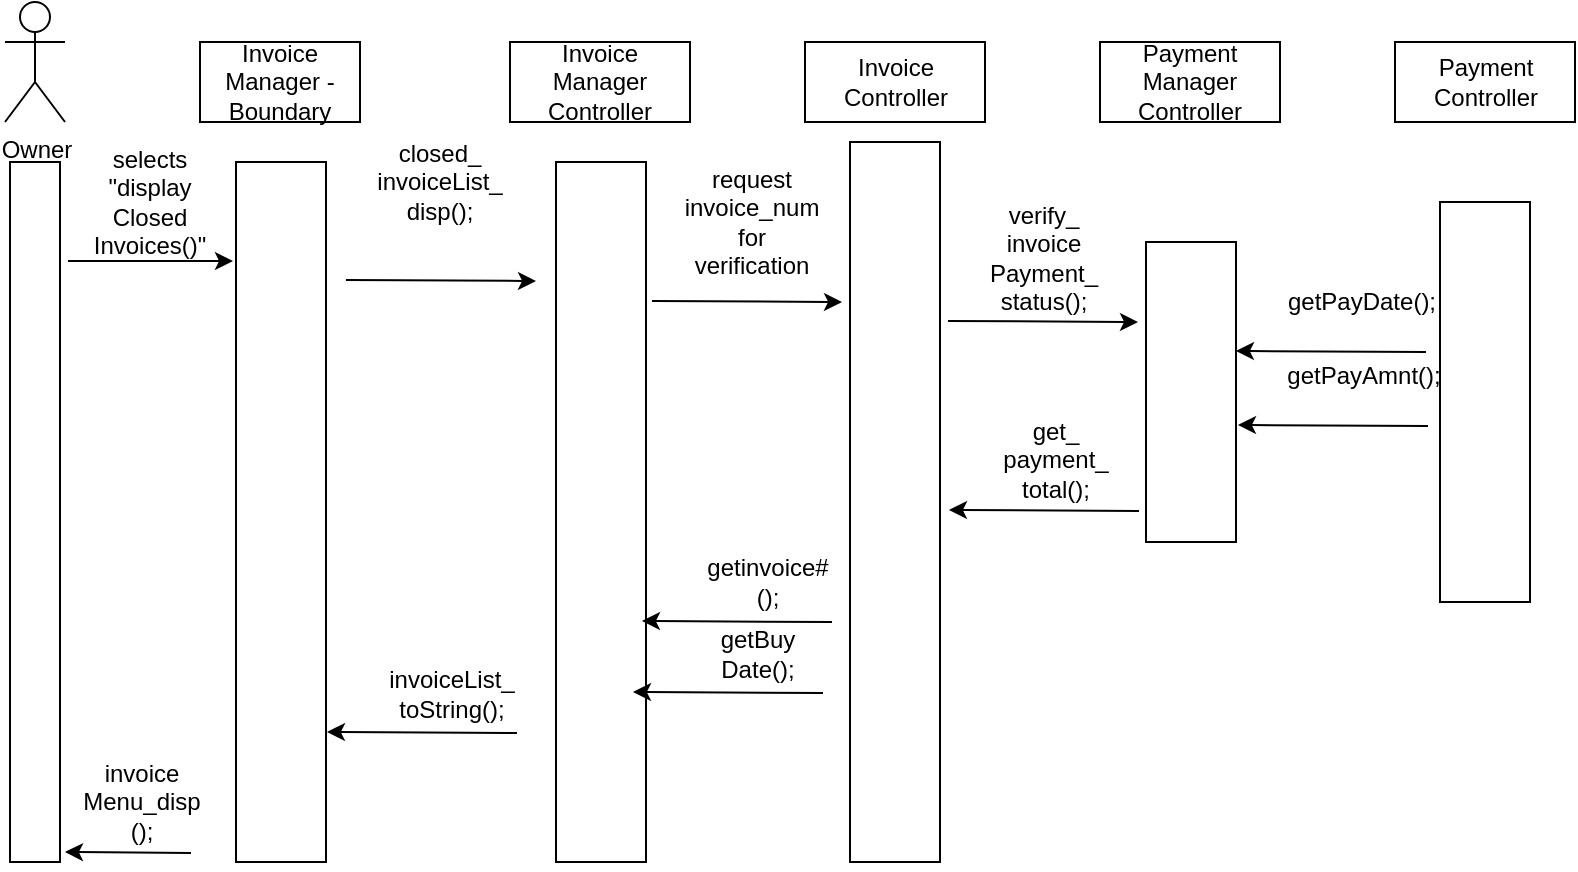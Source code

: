 <mxfile version="12.1.2" type="device" pages="1"><diagram id="P0AJ_tKeIYmWpB_PJLQ7" name="Page-1"><mxGraphModel dx="768" dy="405" grid="1" gridSize="10" guides="1" tooltips="1" connect="1" arrows="1" fold="1" page="1" pageScale="1" pageWidth="850" pageHeight="1100" math="0" shadow="0"><root><mxCell id="0"/><mxCell id="1" parent="0"/><mxCell id="lyzOT3NYY4EelGHXuprh-1" value="Owner" style="shape=umlActor;verticalLabelPosition=bottom;labelBackgroundColor=#ffffff;verticalAlign=top;html=1;outlineConnect=0;" parent="1" vertex="1"><mxGeometry x="27.5" y="10" width="30" height="60" as="geometry"/></mxCell><mxCell id="lyzOT3NYY4EelGHXuprh-3" value="Invoice Manager - Boundary" style="rounded=0;whiteSpace=wrap;html=1;" parent="1" vertex="1"><mxGeometry x="125" y="30" width="80" height="40" as="geometry"/></mxCell><mxCell id="lyzOT3NYY4EelGHXuprh-10" value="" style="endArrow=none;dashed=1;html=1;" parent="1" source="lyzOT3NYY4EelGHXuprh-21" edge="1"><mxGeometry width="50" height="50" relative="1" as="geometry"><mxPoint x="44.5" y="460" as="sourcePoint"/><mxPoint x="44.5" y="90" as="targetPoint"/></mxGeometry></mxCell><mxCell id="lyzOT3NYY4EelGHXuprh-21" value="" style="rounded=0;whiteSpace=wrap;html=1;" parent="1" vertex="1"><mxGeometry x="30" y="90" width="25" height="350" as="geometry"/></mxCell><mxCell id="lyzOT3NYY4EelGHXuprh-27" value="" style="rounded=0;whiteSpace=wrap;html=1;" parent="1" vertex="1"><mxGeometry x="143" y="90" width="45" height="350" as="geometry"/></mxCell><mxCell id="2L0ndJAzQF1lnuj0nKCO-2" value="Invoice Manager Controller" style="rounded=0;whiteSpace=wrap;html=1;" parent="1" vertex="1"><mxGeometry x="280" y="30" width="90" height="40" as="geometry"/></mxCell><mxCell id="2L0ndJAzQF1lnuj0nKCO-22" value="Invoice Controller" style="rounded=0;whiteSpace=wrap;html=1;" parent="1" vertex="1"><mxGeometry x="427.5" y="30" width="90" height="40" as="geometry"/></mxCell><mxCell id="2L0ndJAzQF1lnuj0nKCO-101" value="" style="endArrow=classic;html=1;" parent="1" edge="1"><mxGeometry width="50" height="50" relative="1" as="geometry"><mxPoint x="58.983" y="139.5" as="sourcePoint"/><mxPoint x="141.5" y="139.5" as="targetPoint"/></mxGeometry></mxCell><mxCell id="2L0ndJAzQF1lnuj0nKCO-102" value="selects &quot;display&lt;br&gt;Closed Invoices()&quot;" style="text;html=1;strokeColor=none;fillColor=none;align=center;verticalAlign=middle;whiteSpace=wrap;rounded=0;" parent="1" vertex="1"><mxGeometry x="71" y="80" width="58" height="60" as="geometry"/></mxCell><mxCell id="2JpOnsefHWFq15yPvEk3-96" value="" style="endArrow=classic;html=1;" parent="1" edge="1"><mxGeometry width="50" height="50" relative="1" as="geometry"><mxPoint x="197.983" y="149" as="sourcePoint"/><mxPoint x="293" y="149.5" as="targetPoint"/></mxGeometry></mxCell><mxCell id="2JpOnsefHWFq15yPvEk3-97" value="" style="rounded=0;whiteSpace=wrap;html=1;" parent="1" vertex="1"><mxGeometry x="303" y="90" width="45" height="350" as="geometry"/></mxCell><mxCell id="2JpOnsefHWFq15yPvEk3-98" value="" style="rounded=0;whiteSpace=wrap;html=1;" parent="1" vertex="1"><mxGeometry x="450" y="80" width="45" height="360" as="geometry"/></mxCell><mxCell id="2JpOnsefHWFq15yPvEk3-100" value="closed_&lt;br&gt;invoiceList_&lt;br&gt;disp();" style="text;html=1;strokeColor=none;fillColor=none;align=center;verticalAlign=middle;whiteSpace=wrap;rounded=0;" parent="1" vertex="1"><mxGeometry x="216" y="70" width="58" height="60" as="geometry"/></mxCell><mxCell id="2JpOnsefHWFq15yPvEk3-112" value="" style="endArrow=classic;html=1;" parent="1" edge="1"><mxGeometry width="50" height="50" relative="1" as="geometry"><mxPoint x="120.5" y="435.5" as="sourcePoint"/><mxPoint x="57.5" y="435" as="targetPoint"/></mxGeometry></mxCell><mxCell id="2JpOnsefHWFq15yPvEk3-113" value="invoice&lt;br&gt;Menu_disp&lt;br&gt;();" style="text;html=1;strokeColor=none;fillColor=none;align=center;verticalAlign=middle;whiteSpace=wrap;rounded=0;" parent="1" vertex="1"><mxGeometry x="67" y="390" width="58" height="40" as="geometry"/></mxCell><mxCell id="2JpOnsefHWFq15yPvEk3-114" value="Payment Manager Controller" style="rounded=0;whiteSpace=wrap;html=1;" parent="1" vertex="1"><mxGeometry x="575" y="30" width="90" height="40" as="geometry"/></mxCell><mxCell id="2JpOnsefHWFq15yPvEk3-115" value="Payment Controller" style="rounded=0;whiteSpace=wrap;html=1;" parent="1" vertex="1"><mxGeometry x="722.5" y="30" width="90" height="40" as="geometry"/></mxCell><mxCell id="2JpOnsefHWFq15yPvEk3-116" value="" style="rounded=0;whiteSpace=wrap;html=1;" parent="1" vertex="1"><mxGeometry x="598" y="130" width="45" height="150" as="geometry"/></mxCell><mxCell id="2JpOnsefHWFq15yPvEk3-117" value="" style="rounded=0;whiteSpace=wrap;html=1;" parent="1" vertex="1"><mxGeometry x="745" y="110" width="45" height="200" as="geometry"/></mxCell><mxCell id="2JpOnsefHWFq15yPvEk3-118" value="" style="endArrow=classic;html=1;" parent="1" edge="1"><mxGeometry width="50" height="50" relative="1" as="geometry"><mxPoint x="498.983" y="169.5" as="sourcePoint"/><mxPoint x="594" y="170" as="targetPoint"/></mxGeometry></mxCell><mxCell id="2JpOnsefHWFq15yPvEk3-119" value="verify_&lt;br&gt;invoice&lt;br&gt;Payment_&lt;br&gt;status();" style="text;html=1;strokeColor=none;fillColor=none;align=center;verticalAlign=middle;whiteSpace=wrap;rounded=0;" parent="1" vertex="1"><mxGeometry x="518" y="120" width="58" height="35" as="geometry"/></mxCell><mxCell id="2JpOnsefHWFq15yPvEk3-120" value="" style="endArrow=classic;html=1;" parent="1" edge="1"><mxGeometry width="50" height="50" relative="1" as="geometry"><mxPoint x="738.0" y="185" as="sourcePoint"/><mxPoint x="642.983" y="184.5" as="targetPoint"/></mxGeometry></mxCell><mxCell id="2JpOnsefHWFq15yPvEk3-121" value="getPayDate();" style="text;html=1;strokeColor=none;fillColor=none;align=center;verticalAlign=middle;whiteSpace=wrap;rounded=0;" parent="1" vertex="1"><mxGeometry x="670.5" y="150" width="70" height="20" as="geometry"/></mxCell><mxCell id="2JpOnsefHWFq15yPvEk3-124" value="" style="endArrow=classic;html=1;" parent="1" edge="1"><mxGeometry width="50" height="50" relative="1" as="geometry"><mxPoint x="350.983" y="159.5" as="sourcePoint"/><mxPoint x="446" y="160" as="targetPoint"/></mxGeometry></mxCell><mxCell id="2JpOnsefHWFq15yPvEk3-125" value="request invoice_num for verification" style="text;html=1;strokeColor=none;fillColor=none;align=center;verticalAlign=middle;whiteSpace=wrap;rounded=0;" parent="1" vertex="1"><mxGeometry x="372" y="90" width="58" height="60" as="geometry"/></mxCell><mxCell id="2JpOnsefHWFq15yPvEk3-126" value="" style="endArrow=classic;html=1;" parent="1" edge="1"><mxGeometry width="50" height="50" relative="1" as="geometry"><mxPoint x="739.0" y="222" as="sourcePoint"/><mxPoint x="643.983" y="221.5" as="targetPoint"/></mxGeometry></mxCell><mxCell id="2JpOnsefHWFq15yPvEk3-127" value="getPayAmnt();" style="text;html=1;strokeColor=none;fillColor=none;align=center;verticalAlign=middle;whiteSpace=wrap;rounded=0;" parent="1" vertex="1"><mxGeometry x="671.5" y="187" width="70" height="20" as="geometry"/></mxCell><mxCell id="2JpOnsefHWFq15yPvEk3-128" value="" style="endArrow=classic;html=1;" parent="1" edge="1"><mxGeometry width="50" height="50" relative="1" as="geometry"><mxPoint x="441.0" y="320" as="sourcePoint"/><mxPoint x="345.983" y="319.5" as="targetPoint"/></mxGeometry></mxCell><mxCell id="2JpOnsefHWFq15yPvEk3-129" value="getinvoice#();" style="text;html=1;strokeColor=none;fillColor=none;align=center;verticalAlign=middle;whiteSpace=wrap;rounded=0;" parent="1" vertex="1"><mxGeometry x="373.5" y="290" width="70" height="20" as="geometry"/></mxCell><mxCell id="2JpOnsefHWFq15yPvEk3-130" value="" style="endArrow=classic;html=1;" parent="1" edge="1"><mxGeometry width="50" height="50" relative="1" as="geometry"><mxPoint x="436.5" y="355.5" as="sourcePoint"/><mxPoint x="341.483" y="355" as="targetPoint"/></mxGeometry></mxCell><mxCell id="2JpOnsefHWFq15yPvEk3-131" value="getBuy&lt;br&gt;Date();" style="text;html=1;strokeColor=none;fillColor=none;align=center;verticalAlign=middle;whiteSpace=wrap;rounded=0;" parent="1" vertex="1"><mxGeometry x="369" y="325.5" width="70" height="20" as="geometry"/></mxCell><mxCell id="BY4bW2YiUgNCBZxKDMtJ-1" value="" style="endArrow=classic;html=1;" edge="1" parent="1"><mxGeometry width="50" height="50" relative="1" as="geometry"><mxPoint x="283.5" y="375.5" as="sourcePoint"/><mxPoint x="188.483" y="375" as="targetPoint"/></mxGeometry></mxCell><mxCell id="BY4bW2YiUgNCBZxKDMtJ-2" value="invoiceList_&lt;br&gt;toString();" style="text;html=1;strokeColor=none;fillColor=none;align=center;verticalAlign=middle;whiteSpace=wrap;rounded=0;" vertex="1" parent="1"><mxGeometry x="216" y="345.5" width="70" height="20" as="geometry"/></mxCell><mxCell id="BY4bW2YiUgNCBZxKDMtJ-6" value="" style="endArrow=classic;html=1;" edge="1" parent="1"><mxGeometry width="50" height="50" relative="1" as="geometry"><mxPoint x="594.5" y="264.5" as="sourcePoint"/><mxPoint x="499.483" y="264" as="targetPoint"/></mxGeometry></mxCell><mxCell id="BY4bW2YiUgNCBZxKDMtJ-7" value="get_&lt;br&gt;payment_&lt;br&gt;total();" style="text;html=1;strokeColor=none;fillColor=none;align=center;verticalAlign=middle;whiteSpace=wrap;rounded=0;" vertex="1" parent="1"><mxGeometry x="518" y="229" width="70" height="20" as="geometry"/></mxCell></root></mxGraphModel></diagram></mxfile>
